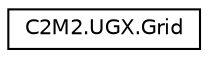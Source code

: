 digraph "Graphical Class Hierarchy"
{
 // LATEX_PDF_SIZE
  edge [fontname="Helvetica",fontsize="10",labelfontname="Helvetica",labelfontsize="10"];
  node [fontname="Helvetica",fontsize="10",shape=record];
  rankdir="LR";
  Node0 [label="C2M2.UGX.Grid",height=0.2,width=0.4,color="black", fillcolor="white", style="filled",URL="$d2/d85/class_c2_m2_1_1_u_g_x_1_1_grid.html",tooltip="Encapsulates Unity mesh and the edges of the UGX file"];
}
